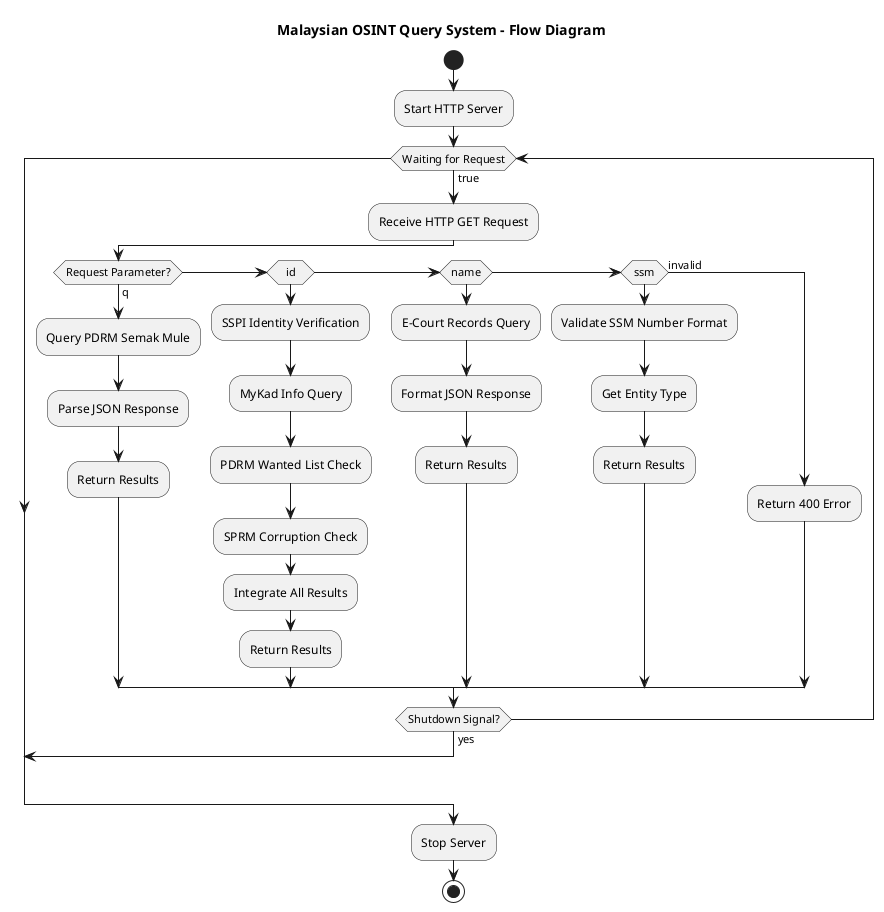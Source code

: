 @startuml
title Malaysian OSINT Query System - Flow Diagram

start

:Start HTTP Server;

while (Waiting for Request) is (true)
  :Receive HTTP GET Request;
  
  if (Request Parameter?) then (q)
    :Query PDRM Semak Mule;
    :Parse JSON Response;
    :Return Results;
  elseif (id) then
    :SSPI Identity Verification;
    :MyKad Info Query;
    :PDRM Wanted List Check;
    :SPRM Corruption Check;
    :Integrate All Results;
    :Return Results;
  elseif (name) then
    :E-Court Records Query;
    :Format JSON Response;
    :Return Results;
  elseif (ssm) then
    :Validate SSM Number Format;
    :Get Entity Type;
    :Return Results;
  else (invalid)
    :Return 400 Error;
  endif
  
  if (Shutdown Signal?) then (yes)
    break
  endif
endwhile

:Stop Server;

stop

@enduml